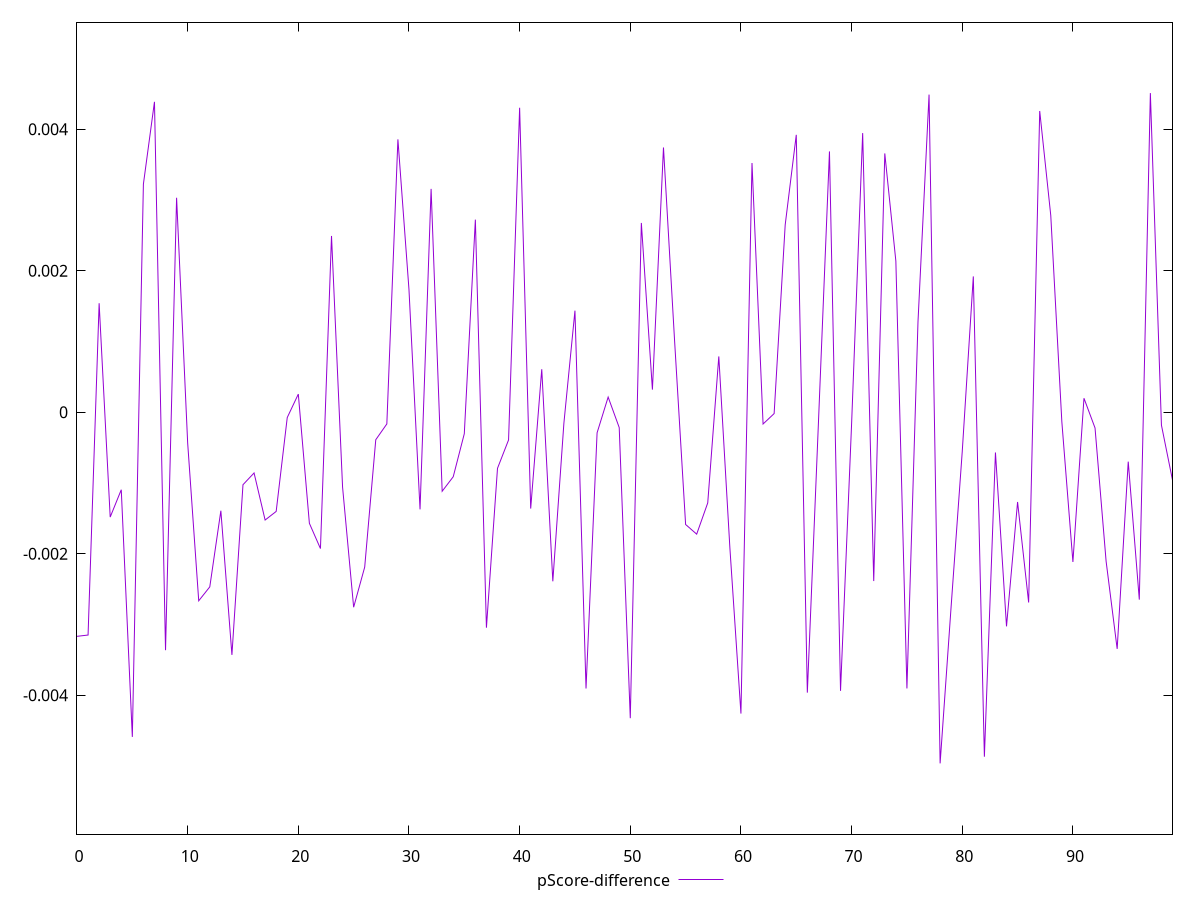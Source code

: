 reset

$pScoreDifference <<EOF
0 -0.0031668005808178634
1 -0.003148606374341334
2 0.0015410905122740237
3 -0.0014814831481559931
4 -0.0010948387452930364
5 -0.0045880716823116785
6 0.003224265762695744
7 0.004387711445208886
8 -0.0033627860794208653
9 0.003031938274619339
10 -0.00043226557120135123
11 -0.002664600029605335
12 -0.0024677482134182194
13 -0.001391621365220197
14 -0.0034296891227916237
15 -0.0010238163188009963
16 -0.0008579380713249485
17 -0.0015232001502234471
18 -0.001401207950174621
19 -0.00007451158438143146
20 0.000256525128672469
21 -0.0015694300012838447
22 -0.0019265197611142426
23 0.0024923800052607525
24 -0.001058975680128471
25 -0.0027555473074794
26 -0.0021882999751916543
27 -0.00038812145860445124
28 -0.0001648967985974359
29 0.003856883041071013
30 0.0017351159273382155
31 -0.0013725854859598652
32 0.0031574059850880687
33 -0.0011163788674111164
34 -0.000911108764708568
35 -0.0003034493638005564
36 0.002722460156293627
37 -0.003045300091245595
38 -0.0007921875926669708
39 -0.00039115381056598064
40 0.004303635706645603
41 -0.0013614301097002457
42 0.0006080860860552262
43 -0.0023891217784214325
44 -0.00015508783476192445
45 0.0014361614838087622
46 -0.0039043538511945863
47 -0.000290136634719107
48 0.000214608984850706
49 -0.00021632104560265208
50 -0.004324044611648148
51 0.002676034141006256
52 0.00032021492837053245
53 0.0037422298113263253
54 0.001019604076605063
55 -0.001586435724750812
56 -0.0017225820104279643
57 -0.001280773250527778
58 0.0007891915517324044
59 -0.0019142608938711447
60 -0.004258483627660015
61 0.003522688972935506
62 -0.00016580266161314583
63 -0.000018231690001035972
64 0.002649495928502388
65 0.003921011524268714
66 -0.003962611533592897
67 -0.00016158974135604964
68 0.0036864149555507764
69 -0.003937496294515785
70 -0.0001649406240611384
71 0.003945704309698428
72 -0.0023857015327373166
73 0.003658269019705118
74 0.0021362773833898396
75 -0.0039033890347313083
76 0.0012773898949163254
77 0.004490046032110451
78 -0.0049625374436611525
79 -0.0027340584779365074
80 -0.0005540244732066268
81 0.0019197726277185856
82 -0.004868722800308478
83 -0.0005686622338429981
84 -0.003025859713031487
85 -0.001268341544747087
86 -0.0026883550203290474
87 0.004257996630778305
88 0.0027805265840626925
89 -0.00013479385067094452
90 -0.002115863568667109
91 0.00019837564378943906
92 -0.00022233185825215607
93 -0.0021054137004674622
94 -0.0033444007580747392
95 -0.0006974040802332215
96 -0.002648205899365319
97 0.004511747225221185
98 -0.00018180213217544594
99 -0.0009587651220834825
EOF

set key outside below
set xrange [0:99]
set yrange [-0.0059625374436611525:0.0055117472252211855]
set trange [-0.0059625374436611525:0.0055117472252211855]
set terminal svg size 640, 500 enhanced background rgb 'white'
set output "report/report_00029_2021-02-24T13-36-40.390Z/first-cpu-idle/samples/music/pScore-difference/values.svg"

plot $pScoreDifference title "pScore-difference" with line

reset

